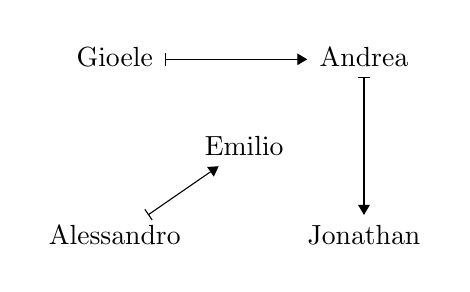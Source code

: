 \begin{tikzpicture}
\node at (0,0){
\begin{tikzcd}[column sep=0.1,every arrow/.append style={|-Triangle}]
\text{Gioele}\arrow{rr}&&\text{Andrea}\arrow{dd}\\
&\text{Emilio}&\\
\text{Alessandro}\arrow{ur}&&\text{Jonathan}
\end{tikzcd}
};
\end{tikzpicture}